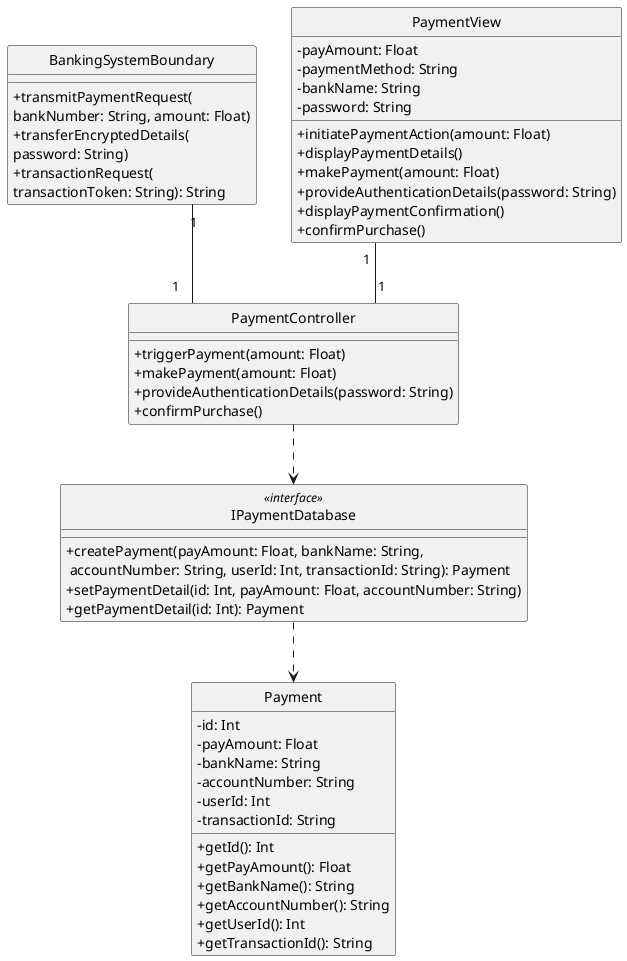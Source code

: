 @startuml 
skinparam classAttributeIconSize 0
skinparam linetype ortho
hide circle
class PaymentView {
    - payAmount: Float
    - paymentMethod: String
    - bankName: String
    - password: String

    + initiatePaymentAction(amount: Float)
    + displayPaymentDetails()
    + makePayment(amount: Float)
    + provideAuthenticationDetails(password: String)
    + displayPaymentConfirmation()
    + confirmPurchase()

    }

class PaymentController {
    + triggerPayment(amount: Float)
    + makePayment(amount: Float)
    + provideAuthenticationDetails(password: String)
    + confirmPurchase()

    }

class Payment {
    - id: Int
    - payAmount: Float
    - bankName: String
    - accountNumber: String
    - userId: Int
    - transactionId: String

    + getId(): Int
    + getPayAmount(): Float
    + getBankName(): String
    + getAccountNumber(): String
    + getUserId(): Int
    + getTransactionId(): String

    }

class BankingSystemBoundary {
    + transmitPaymentRequest(\nbankNumber: String, amount: Float)
    + transferEncryptedDetails(\npassword: String)
    + transactionRequest(\ntransactionToken: String): String

    }

class IPaymentDatabase <<interface>> {
    + createPayment(payAmount: Float, bankName: String, \n accountNumber: String, userId: Int, transactionId: String): Payment
    + setPaymentDetail(id: Int, payAmount: Float, accountNumber: String)
    + getPaymentDetail(id: Int): Payment
    }

PaymentView "1" -d- "1" PaymentController

PaymentController ..d> IPaymentDatabase

PaymentController "1" -u- "1" BankingSystemBoundary

IPaymentDatabase ..d> Payment

@enduml